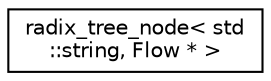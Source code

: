 digraph "Graphical Class Hierarchy"
{
  edge [fontname="Helvetica",fontsize="10",labelfontname="Helvetica",labelfontsize="10"];
  node [fontname="Helvetica",fontsize="10",shape=record];
  rankdir="LR";
  Node1 [label="radix_tree_node\< std\l::string, Flow * \>",height=0.2,width=0.4,color="black", fillcolor="white", style="filled",URL="$classradix__tree__node.html"];
}
